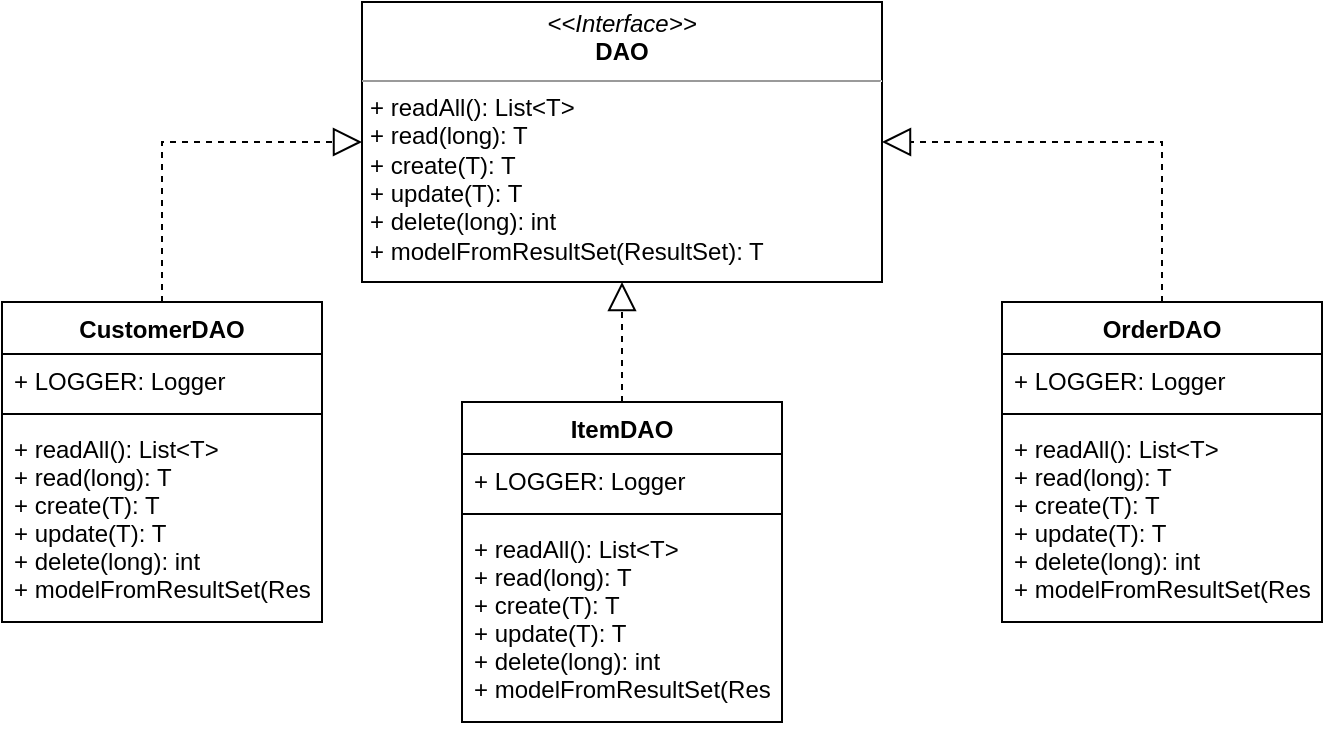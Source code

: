 <mxfile version="20.0.4" type="device"><diagram id="C5RBs43oDa-KdzZeNtuy" name="Page-1"><mxGraphModel dx="1038" dy="547" grid="1" gridSize="10" guides="1" tooltips="1" connect="1" arrows="1" fold="1" page="1" pageScale="1" pageWidth="827" pageHeight="1169" math="0" shadow="0"><root><mxCell id="WIyWlLk6GJQsqaUBKTNV-0"/><mxCell id="WIyWlLk6GJQsqaUBKTNV-1" parent="WIyWlLk6GJQsqaUBKTNV-0"/><mxCell id="guxBgkQvKf8HlJ9YXZP1-2" value="&lt;p style=&quot;margin:0px;margin-top:4px;text-align:center;&quot;&gt;&lt;i&gt;&amp;lt;&amp;lt;Interface&amp;gt;&amp;gt;&lt;/i&gt;&lt;br&gt;&lt;b&gt;DAO&lt;/b&gt;&lt;/p&gt;&lt;hr size=&quot;1&quot;&gt;&lt;p style=&quot;margin:0px;margin-left:4px;&quot;&gt;&lt;/p&gt;&lt;p style=&quot;margin:0px;margin-left:4px;&quot;&gt;+ readAll(): List&amp;lt;T&amp;gt;&lt;br&gt;+ read(long): T&lt;/p&gt;&lt;p style=&quot;margin:0px;margin-left:4px;&quot;&gt;+ create(T): T&lt;/p&gt;&lt;p style=&quot;margin:0px;margin-left:4px;&quot;&gt;+ update(T): T&lt;/p&gt;&lt;p style=&quot;margin:0px;margin-left:4px;&quot;&gt;+ delete(long): int&lt;/p&gt;&lt;p style=&quot;margin:0px;margin-left:4px;&quot;&gt;+ modelFromResultSet(ResultSet): T&lt;/p&gt;" style="verticalAlign=top;align=left;overflow=fill;fontSize=12;fontFamily=Helvetica;html=1;" vertex="1" parent="WIyWlLk6GJQsqaUBKTNV-1"><mxGeometry x="260" y="10" width="260" height="140" as="geometry"/></mxCell><mxCell id="guxBgkQvKf8HlJ9YXZP1-3" value="CustomerDAO" style="swimlane;fontStyle=1;align=center;verticalAlign=top;childLayout=stackLayout;horizontal=1;startSize=26;horizontalStack=0;resizeParent=1;resizeParentMax=0;resizeLast=0;collapsible=1;marginBottom=0;" vertex="1" parent="WIyWlLk6GJQsqaUBKTNV-1"><mxGeometry x="80" y="160" width="160" height="160" as="geometry"/></mxCell><mxCell id="guxBgkQvKf8HlJ9YXZP1-4" value="+ LOGGER: Logger" style="text;strokeColor=none;fillColor=none;align=left;verticalAlign=top;spacingLeft=4;spacingRight=4;overflow=hidden;rotatable=0;points=[[0,0.5],[1,0.5]];portConstraint=eastwest;" vertex="1" parent="guxBgkQvKf8HlJ9YXZP1-3"><mxGeometry y="26" width="160" height="26" as="geometry"/></mxCell><mxCell id="guxBgkQvKf8HlJ9YXZP1-5" value="" style="line;strokeWidth=1;fillColor=none;align=left;verticalAlign=middle;spacingTop=-1;spacingLeft=3;spacingRight=3;rotatable=0;labelPosition=right;points=[];portConstraint=eastwest;" vertex="1" parent="guxBgkQvKf8HlJ9YXZP1-3"><mxGeometry y="52" width="160" height="8" as="geometry"/></mxCell><mxCell id="guxBgkQvKf8HlJ9YXZP1-6" value="+ readAll(): List&lt;T&gt;&#10;+ read(long): T&#10;+ create(T): T&#10;+ update(T): T&#10;+ delete(long): int&#10;+ modelFromResultSet(ResultSet): T" style="text;strokeColor=none;fillColor=none;align=left;verticalAlign=top;spacingLeft=4;spacingRight=4;overflow=hidden;rotatable=0;points=[[0,0.5],[1,0.5]];portConstraint=eastwest;" vertex="1" parent="guxBgkQvKf8HlJ9YXZP1-3"><mxGeometry y="60" width="160" height="100" as="geometry"/></mxCell><mxCell id="guxBgkQvKf8HlJ9YXZP1-7" value="" style="endArrow=block;dashed=1;endFill=0;endSize=12;html=1;rounded=0;" edge="1" parent="WIyWlLk6GJQsqaUBKTNV-1" source="guxBgkQvKf8HlJ9YXZP1-3" target="guxBgkQvKf8HlJ9YXZP1-2"><mxGeometry width="160" relative="1" as="geometry"><mxPoint x="330" y="280" as="sourcePoint"/><mxPoint x="490" y="280" as="targetPoint"/><Array as="points"><mxPoint x="160" y="80"/></Array></mxGeometry></mxCell><mxCell id="guxBgkQvKf8HlJ9YXZP1-8" value="ItemDAO" style="swimlane;fontStyle=1;align=center;verticalAlign=top;childLayout=stackLayout;horizontal=1;startSize=26;horizontalStack=0;resizeParent=1;resizeParentMax=0;resizeLast=0;collapsible=1;marginBottom=0;" vertex="1" parent="WIyWlLk6GJQsqaUBKTNV-1"><mxGeometry x="310" y="210" width="160" height="160" as="geometry"/></mxCell><mxCell id="guxBgkQvKf8HlJ9YXZP1-9" value="+ LOGGER: Logger" style="text;strokeColor=none;fillColor=none;align=left;verticalAlign=top;spacingLeft=4;spacingRight=4;overflow=hidden;rotatable=0;points=[[0,0.5],[1,0.5]];portConstraint=eastwest;" vertex="1" parent="guxBgkQvKf8HlJ9YXZP1-8"><mxGeometry y="26" width="160" height="26" as="geometry"/></mxCell><mxCell id="guxBgkQvKf8HlJ9YXZP1-10" value="" style="line;strokeWidth=1;fillColor=none;align=left;verticalAlign=middle;spacingTop=-1;spacingLeft=3;spacingRight=3;rotatable=0;labelPosition=right;points=[];portConstraint=eastwest;" vertex="1" parent="guxBgkQvKf8HlJ9YXZP1-8"><mxGeometry y="52" width="160" height="8" as="geometry"/></mxCell><mxCell id="guxBgkQvKf8HlJ9YXZP1-11" value="+ readAll(): List&lt;T&gt;&#10;+ read(long): T&#10;+ create(T): T&#10;+ update(T): T&#10;+ delete(long): int&#10;+ modelFromResultSet(ResultSet): T" style="text;strokeColor=none;fillColor=none;align=left;verticalAlign=top;spacingLeft=4;spacingRight=4;overflow=hidden;rotatable=0;points=[[0,0.5],[1,0.5]];portConstraint=eastwest;" vertex="1" parent="guxBgkQvKf8HlJ9YXZP1-8"><mxGeometry y="60" width="160" height="100" as="geometry"/></mxCell><mxCell id="guxBgkQvKf8HlJ9YXZP1-12" value="OrderDAO" style="swimlane;fontStyle=1;align=center;verticalAlign=top;childLayout=stackLayout;horizontal=1;startSize=26;horizontalStack=0;resizeParent=1;resizeParentMax=0;resizeLast=0;collapsible=1;marginBottom=0;" vertex="1" parent="WIyWlLk6GJQsqaUBKTNV-1"><mxGeometry x="580" y="160" width="160" height="160" as="geometry"/></mxCell><mxCell id="guxBgkQvKf8HlJ9YXZP1-13" value="+ LOGGER: Logger" style="text;strokeColor=none;fillColor=none;align=left;verticalAlign=top;spacingLeft=4;spacingRight=4;overflow=hidden;rotatable=0;points=[[0,0.5],[1,0.5]];portConstraint=eastwest;" vertex="1" parent="guxBgkQvKf8HlJ9YXZP1-12"><mxGeometry y="26" width="160" height="26" as="geometry"/></mxCell><mxCell id="guxBgkQvKf8HlJ9YXZP1-14" value="" style="line;strokeWidth=1;fillColor=none;align=left;verticalAlign=middle;spacingTop=-1;spacingLeft=3;spacingRight=3;rotatable=0;labelPosition=right;points=[];portConstraint=eastwest;" vertex="1" parent="guxBgkQvKf8HlJ9YXZP1-12"><mxGeometry y="52" width="160" height="8" as="geometry"/></mxCell><mxCell id="guxBgkQvKf8HlJ9YXZP1-15" value="+ readAll(): List&lt;T&gt;&#10;+ read(long): T&#10;+ create(T): T&#10;+ update(T): T&#10;+ delete(long): int&#10;+ modelFromResultSet(ResultSet): T" style="text;strokeColor=none;fillColor=none;align=left;verticalAlign=top;spacingLeft=4;spacingRight=4;overflow=hidden;rotatable=0;points=[[0,0.5],[1,0.5]];portConstraint=eastwest;" vertex="1" parent="guxBgkQvKf8HlJ9YXZP1-12"><mxGeometry y="60" width="160" height="100" as="geometry"/></mxCell><mxCell id="guxBgkQvKf8HlJ9YXZP1-16" value="" style="endArrow=block;dashed=1;endFill=0;endSize=12;html=1;rounded=0;" edge="1" parent="WIyWlLk6GJQsqaUBKTNV-1" source="guxBgkQvKf8HlJ9YXZP1-8" target="guxBgkQvKf8HlJ9YXZP1-2"><mxGeometry width="160" relative="1" as="geometry"><mxPoint x="330" y="270" as="sourcePoint"/><mxPoint x="490" y="270" as="targetPoint"/></mxGeometry></mxCell><mxCell id="guxBgkQvKf8HlJ9YXZP1-17" value="" style="endArrow=block;dashed=1;endFill=0;endSize=12;html=1;rounded=0;" edge="1" parent="WIyWlLk6GJQsqaUBKTNV-1" source="guxBgkQvKf8HlJ9YXZP1-12" target="guxBgkQvKf8HlJ9YXZP1-2"><mxGeometry width="160" relative="1" as="geometry"><mxPoint x="330" y="270" as="sourcePoint"/><mxPoint x="490" y="270" as="targetPoint"/><Array as="points"><mxPoint x="660" y="80"/></Array></mxGeometry></mxCell></root></mxGraphModel></diagram></mxfile>